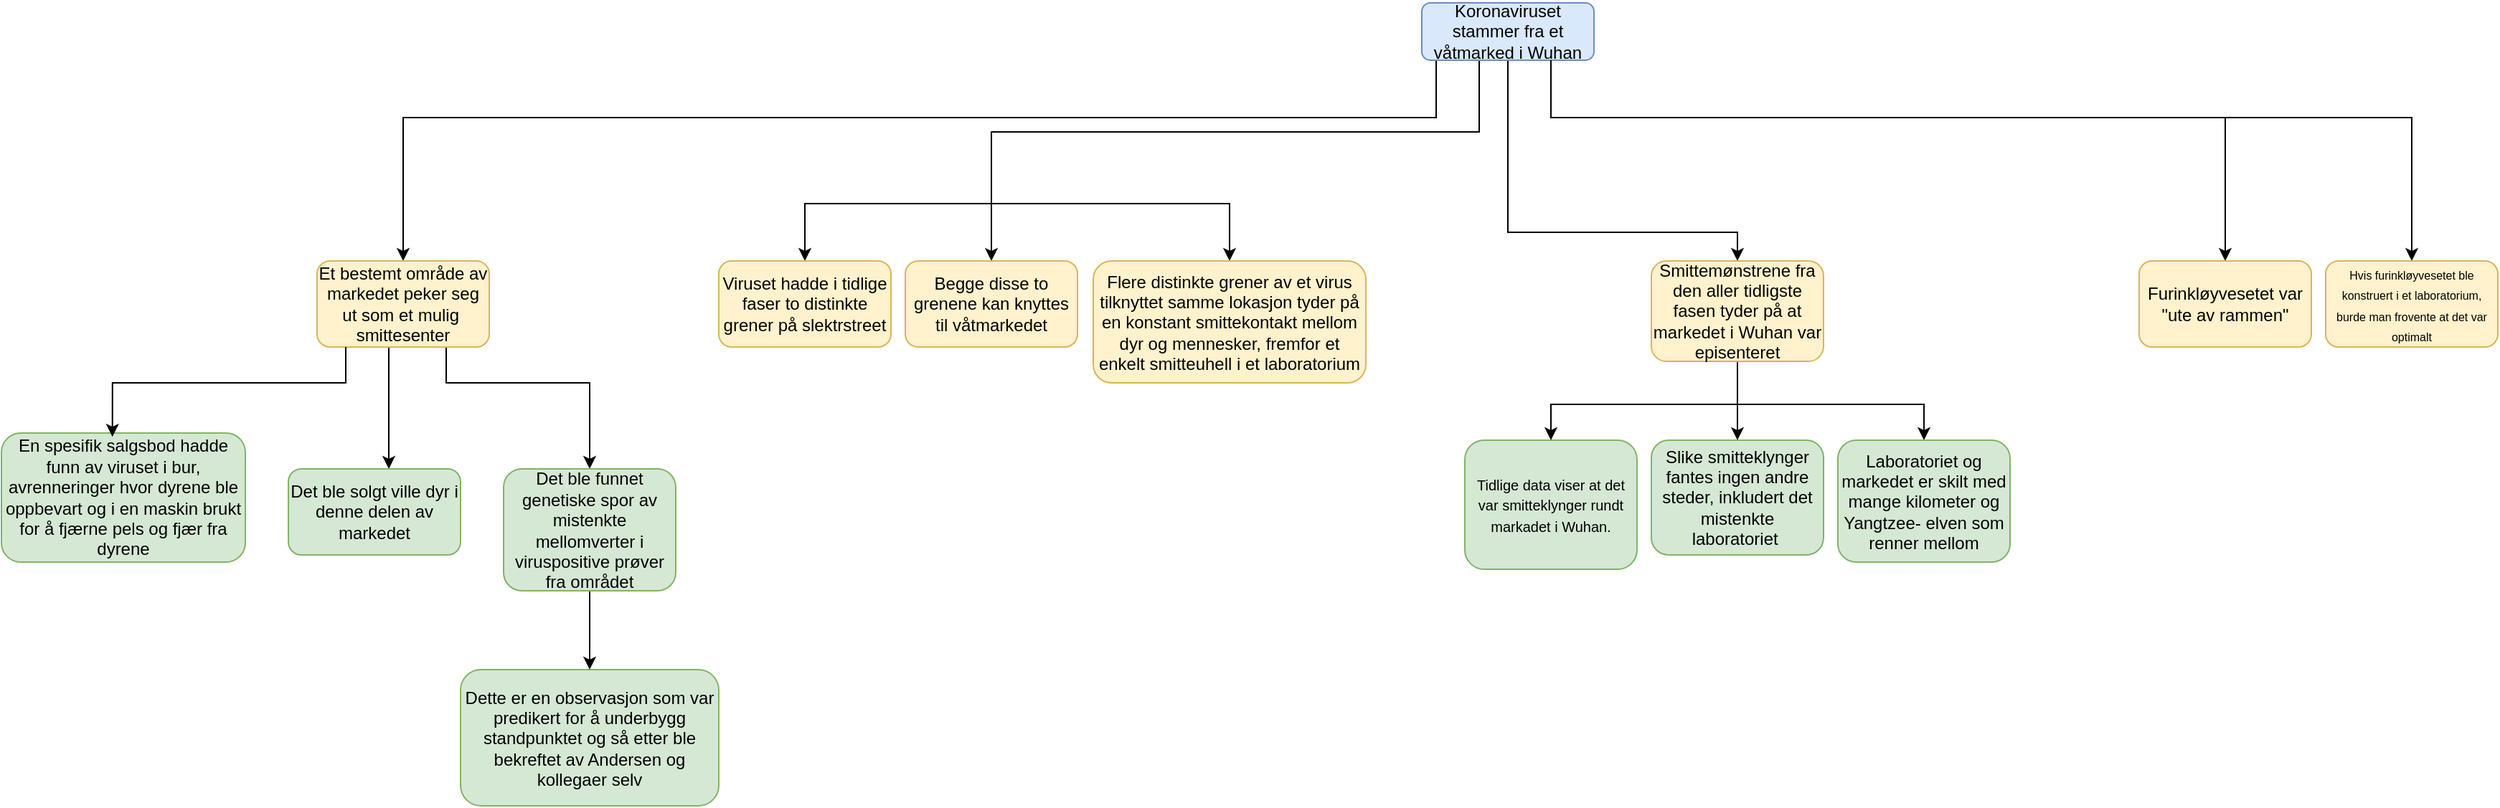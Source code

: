 <mxfile version="26.0.15">
  <diagram id="C5RBs43oDa-KdzZeNtuy" name="Page-1">
    <mxGraphModel dx="1396" dy="819" grid="1" gridSize="10" guides="1" tooltips="1" connect="1" arrows="1" fold="1" page="1" pageScale="1" pageWidth="827" pageHeight="1169" math="0" shadow="0">
      <root>
        <mxCell id="WIyWlLk6GJQsqaUBKTNV-0" />
        <mxCell id="WIyWlLk6GJQsqaUBKTNV-1" parent="WIyWlLk6GJQsqaUBKTNV-0" />
        <mxCell id="qgIhc6_JNdEepbSHiWrf-15" style="edgeStyle=orthogonalEdgeStyle;rounded=0;orthogonalLoop=1;jettySize=auto;html=1;entryX=0.5;entryY=0;entryDx=0;entryDy=0;" edge="1" parent="WIyWlLk6GJQsqaUBKTNV-1" source="WIyWlLk6GJQsqaUBKTNV-3" target="qgIhc6_JNdEepbSHiWrf-14">
          <mxGeometry relative="1" as="geometry">
            <Array as="points">
              <mxPoint x="1100" y="200" />
            </Array>
          </mxGeometry>
        </mxCell>
        <mxCell id="qgIhc6_JNdEepbSHiWrf-21" style="edgeStyle=orthogonalEdgeStyle;rounded=0;orthogonalLoop=1;jettySize=auto;html=1;entryX=0.5;entryY=0;entryDx=0;entryDy=0;" edge="1" parent="WIyWlLk6GJQsqaUBKTNV-1" source="WIyWlLk6GJQsqaUBKTNV-3" target="qgIhc6_JNdEepbSHiWrf-18">
          <mxGeometry relative="1" as="geometry">
            <Array as="points">
              <mxPoint x="1080" y="130" />
              <mxPoint x="740" y="130" />
            </Array>
          </mxGeometry>
        </mxCell>
        <mxCell id="qgIhc6_JNdEepbSHiWrf-38" style="edgeStyle=orthogonalEdgeStyle;rounded=0;orthogonalLoop=1;jettySize=auto;html=1;entryX=0.5;entryY=0;entryDx=0;entryDy=0;" edge="1" parent="WIyWlLk6GJQsqaUBKTNV-1" target="qgIhc6_JNdEepbSHiWrf-24">
          <mxGeometry relative="1" as="geometry">
            <mxPoint x="1130" y="80" as="sourcePoint" />
            <mxPoint x="430" y="220" as="targetPoint" />
            <Array as="points">
              <mxPoint x="1050" y="80" />
              <mxPoint x="1050" y="120" />
              <mxPoint x="330" y="120" />
            </Array>
          </mxGeometry>
        </mxCell>
        <mxCell id="WIyWlLk6GJQsqaUBKTNV-3" value="Koronaviruset stammer fra et våtmarked i Wuhan" style="rounded=1;whiteSpace=wrap;html=1;fontSize=12;glass=0;strokeWidth=1;shadow=0;fillColor=#dae8fc;strokeColor=#6c8ebf;" parent="WIyWlLk6GJQsqaUBKTNV-1" vertex="1">
          <mxGeometry x="1040" y="40" width="120" height="40" as="geometry" />
        </mxCell>
        <mxCell id="qgIhc6_JNdEepbSHiWrf-4" style="edgeStyle=orthogonalEdgeStyle;rounded=0;orthogonalLoop=1;jettySize=auto;html=1;exitX=0.75;exitY=1;exitDx=0;exitDy=0;" edge="1" parent="WIyWlLk6GJQsqaUBKTNV-1" source="WIyWlLk6GJQsqaUBKTNV-3" target="qgIhc6_JNdEepbSHiWrf-0">
          <mxGeometry relative="1" as="geometry">
            <Array as="points">
              <mxPoint x="1130" y="120" />
              <mxPoint x="1600" y="120" />
            </Array>
          </mxGeometry>
        </mxCell>
        <mxCell id="qgIhc6_JNdEepbSHiWrf-0" value="Furinkløyvesetet var &quot;ute av rammen&quot;" style="rounded=1;whiteSpace=wrap;html=1;fillColor=#fff2cc;strokeColor=#d6b656;" vertex="1" parent="WIyWlLk6GJQsqaUBKTNV-1">
          <mxGeometry x="1540" y="220" width="120" height="60" as="geometry" />
        </mxCell>
        <mxCell id="qgIhc6_JNdEepbSHiWrf-5" style="edgeStyle=orthogonalEdgeStyle;rounded=0;orthogonalLoop=1;jettySize=auto;html=1;" edge="1" parent="WIyWlLk6GJQsqaUBKTNV-1" target="qgIhc6_JNdEepbSHiWrf-1">
          <mxGeometry relative="1" as="geometry">
            <mxPoint x="1600" y="190" as="sourcePoint" />
            <Array as="points">
              <mxPoint x="1600" y="120" />
              <mxPoint x="1730" y="120" />
            </Array>
          </mxGeometry>
        </mxCell>
        <mxCell id="qgIhc6_JNdEepbSHiWrf-1" value="&lt;font style=&quot;font-size: 8px;&quot;&gt;Hvis furinkløyvesetet ble konstruert i et laboratorium, burde man frovente at det var optimalt&lt;/font&gt;" style="rounded=1;whiteSpace=wrap;html=1;fillColor=#fff2cc;strokeColor=#d6b656;" vertex="1" parent="WIyWlLk6GJQsqaUBKTNV-1">
          <mxGeometry x="1670" y="220" width="120" height="60" as="geometry" />
        </mxCell>
        <mxCell id="qgIhc6_JNdEepbSHiWrf-8" value="&lt;font style=&quot;font-size: 10px;&quot;&gt;Tidlige data viser at det var smitteklynger rundt markadet i Wuhan.&lt;/font&gt;" style="rounded=1;whiteSpace=wrap;html=1;fillColor=#d5e8d4;strokeColor=#82b366;" vertex="1" parent="WIyWlLk6GJQsqaUBKTNV-1">
          <mxGeometry x="1070" y="345" width="120" height="90" as="geometry" />
        </mxCell>
        <mxCell id="qgIhc6_JNdEepbSHiWrf-11" style="edgeStyle=orthogonalEdgeStyle;rounded=0;orthogonalLoop=1;jettySize=auto;html=1;" edge="1" parent="WIyWlLk6GJQsqaUBKTNV-1" target="qgIhc6_JNdEepbSHiWrf-10">
          <mxGeometry relative="1" as="geometry">
            <mxPoint x="1230" y="320" as="sourcePoint" />
            <Array as="points">
              <mxPoint x="1260" y="320" />
            </Array>
          </mxGeometry>
        </mxCell>
        <mxCell id="qgIhc6_JNdEepbSHiWrf-10" value="Slike smitteklynger fantes ingen andre steder, inkludert det mistenkte laboratoriet&amp;nbsp;" style="rounded=1;whiteSpace=wrap;html=1;fillColor=#d5e8d4;strokeColor=#82b366;" vertex="1" parent="WIyWlLk6GJQsqaUBKTNV-1">
          <mxGeometry x="1200" y="345" width="120" height="80" as="geometry" />
        </mxCell>
        <mxCell id="qgIhc6_JNdEepbSHiWrf-13" style="edgeStyle=orthogonalEdgeStyle;rounded=0;orthogonalLoop=1;jettySize=auto;html=1;" edge="1" parent="WIyWlLk6GJQsqaUBKTNV-1" target="qgIhc6_JNdEepbSHiWrf-12">
          <mxGeometry relative="1" as="geometry">
            <mxPoint x="1260" y="320.0" as="sourcePoint" />
            <Array as="points">
              <mxPoint x="1390" y="320" />
            </Array>
          </mxGeometry>
        </mxCell>
        <mxCell id="qgIhc6_JNdEepbSHiWrf-12" value="Laboratoriet og markedet er skilt med mange kilometer og Yangtzee- elven som renner mellom" style="rounded=1;whiteSpace=wrap;html=1;fillColor=#d5e8d4;strokeColor=#82b366;" vertex="1" parent="WIyWlLk6GJQsqaUBKTNV-1">
          <mxGeometry x="1330" y="345" width="120" height="85" as="geometry" />
        </mxCell>
        <mxCell id="qgIhc6_JNdEepbSHiWrf-16" style="edgeStyle=orthogonalEdgeStyle;rounded=0;orthogonalLoop=1;jettySize=auto;html=1;entryX=0.5;entryY=0;entryDx=0;entryDy=0;exitX=0.5;exitY=1;exitDx=0;exitDy=0;" edge="1" parent="WIyWlLk6GJQsqaUBKTNV-1" source="qgIhc6_JNdEepbSHiWrf-14" target="qgIhc6_JNdEepbSHiWrf-8">
          <mxGeometry relative="1" as="geometry">
            <Array as="points">
              <mxPoint x="1260" y="320" />
              <mxPoint x="1130" y="320" />
            </Array>
          </mxGeometry>
        </mxCell>
        <mxCell id="qgIhc6_JNdEepbSHiWrf-14" value="Smittemønstrene fra den aller tidligste fasen tyder på at markedet i Wuhan var episenteret" style="rounded=1;whiteSpace=wrap;html=1;fillColor=#fff2cc;strokeColor=#d6b656;" vertex="1" parent="WIyWlLk6GJQsqaUBKTNV-1">
          <mxGeometry x="1200" y="220" width="120" height="70" as="geometry" />
        </mxCell>
        <mxCell id="qgIhc6_JNdEepbSHiWrf-23" style="edgeStyle=orthogonalEdgeStyle;rounded=0;orthogonalLoop=1;jettySize=auto;html=1;exitX=0.5;exitY=0;exitDx=0;exitDy=0;entryX=0.5;entryY=0;entryDx=0;entryDy=0;" edge="1" parent="WIyWlLk6GJQsqaUBKTNV-1" target="qgIhc6_JNdEepbSHiWrf-17">
          <mxGeometry relative="1" as="geometry">
            <mxPoint x="600" y="210" as="targetPoint" />
            <mxPoint x="740" y="180.0" as="sourcePoint" />
            <Array as="points">
              <mxPoint x="610" y="180" />
            </Array>
          </mxGeometry>
        </mxCell>
        <mxCell id="qgIhc6_JNdEepbSHiWrf-17" value="Viruset hadde i tidlige faser to distinkte grener på slektrstreet" style="rounded=1;whiteSpace=wrap;html=1;fillColor=#fff2cc;strokeColor=#d6b656;" vertex="1" parent="WIyWlLk6GJQsqaUBKTNV-1">
          <mxGeometry x="550" y="220" width="120" height="60" as="geometry" />
        </mxCell>
        <mxCell id="qgIhc6_JNdEepbSHiWrf-18" value="Begge disse to grenene kan knyttes til våtmarkedet" style="rounded=1;whiteSpace=wrap;html=1;fillColor=#fff2cc;strokeColor=#d6b656;" vertex="1" parent="WIyWlLk6GJQsqaUBKTNV-1">
          <mxGeometry x="680" y="220" width="120" height="60" as="geometry" />
        </mxCell>
        <mxCell id="qgIhc6_JNdEepbSHiWrf-22" style="edgeStyle=orthogonalEdgeStyle;rounded=0;orthogonalLoop=1;jettySize=auto;html=1;" edge="1" parent="WIyWlLk6GJQsqaUBKTNV-1" target="qgIhc6_JNdEepbSHiWrf-20">
          <mxGeometry relative="1" as="geometry">
            <mxPoint x="740" y="180.0" as="sourcePoint" />
            <Array as="points">
              <mxPoint x="906" y="180" />
            </Array>
          </mxGeometry>
        </mxCell>
        <mxCell id="qgIhc6_JNdEepbSHiWrf-20" value="Flere distinkte grener av et virus tilknyttet samme lokasjon tyder på en konstant smittekontakt mellom dyr og mennesker, fremfor et enkelt smitteuhell i et laboratorium" style="rounded=1;whiteSpace=wrap;html=1;fillColor=#fff2cc;strokeColor=#d6b656;" vertex="1" parent="WIyWlLk6GJQsqaUBKTNV-1">
          <mxGeometry x="811" y="220" width="190" height="85" as="geometry" />
        </mxCell>
        <mxCell id="qgIhc6_JNdEepbSHiWrf-27" style="edgeStyle=orthogonalEdgeStyle;rounded=0;orthogonalLoop=1;jettySize=auto;html=1;" edge="1" parent="WIyWlLk6GJQsqaUBKTNV-1" source="qgIhc6_JNdEepbSHiWrf-24" target="qgIhc6_JNdEepbSHiWrf-25">
          <mxGeometry relative="1" as="geometry">
            <Array as="points">
              <mxPoint x="320" y="345" />
              <mxPoint x="320" y="345" />
            </Array>
          </mxGeometry>
        </mxCell>
        <mxCell id="qgIhc6_JNdEepbSHiWrf-35" style="edgeStyle=orthogonalEdgeStyle;rounded=0;orthogonalLoop=1;jettySize=auto;html=1;entryX=0.5;entryY=0;entryDx=0;entryDy=0;" edge="1" parent="WIyWlLk6GJQsqaUBKTNV-1" source="qgIhc6_JNdEepbSHiWrf-24" target="qgIhc6_JNdEepbSHiWrf-33">
          <mxGeometry relative="1" as="geometry">
            <Array as="points">
              <mxPoint x="360" y="305" />
              <mxPoint x="460" y="305" />
            </Array>
          </mxGeometry>
        </mxCell>
        <mxCell id="qgIhc6_JNdEepbSHiWrf-24" value="Et bestemt område av markedet peker seg ut som et mulig&amp;nbsp; smittesenter" style="rounded=1;whiteSpace=wrap;html=1;fillColor=#fff2cc;strokeColor=#d6b656;" vertex="1" parent="WIyWlLk6GJQsqaUBKTNV-1">
          <mxGeometry x="270" y="220" width="120" height="60" as="geometry" />
        </mxCell>
        <mxCell id="qgIhc6_JNdEepbSHiWrf-25" value="Det ble solgt ville dyr i denne delen av markedet" style="rounded=1;whiteSpace=wrap;html=1;fillColor=#d5e8d4;strokeColor=#82b366;" vertex="1" parent="WIyWlLk6GJQsqaUBKTNV-1">
          <mxGeometry x="250" y="365" width="120" height="60" as="geometry" />
        </mxCell>
        <mxCell id="qgIhc6_JNdEepbSHiWrf-26" value="En spesifik salgsbod hadde funn av viruset i bur, avrenneringer hvor dyrene ble oppbevart og i en maskin brukt for å fjærne pels og fjær fra dyrene" style="rounded=1;whiteSpace=wrap;html=1;fillColor=#d5e8d4;strokeColor=#82b366;" vertex="1" parent="WIyWlLk6GJQsqaUBKTNV-1">
          <mxGeometry x="50" y="340" width="170" height="90" as="geometry" />
        </mxCell>
        <mxCell id="qgIhc6_JNdEepbSHiWrf-30" value="Dette er en observasjon som var predikert for å underbygg standpunktet og så etter ble bekreftet av Andersen og kollegaer selv" style="rounded=1;whiteSpace=wrap;html=1;fillColor=#d5e8d4;strokeColor=#82b366;" vertex="1" parent="WIyWlLk6GJQsqaUBKTNV-1">
          <mxGeometry x="370" y="505" width="180" height="95" as="geometry" />
        </mxCell>
        <mxCell id="qgIhc6_JNdEepbSHiWrf-32" style="edgeStyle=orthogonalEdgeStyle;rounded=0;orthogonalLoop=1;jettySize=auto;html=1;entryX=0.455;entryY=0.029;entryDx=0;entryDy=0;entryPerimeter=0;" edge="1" parent="WIyWlLk6GJQsqaUBKTNV-1" source="qgIhc6_JNdEepbSHiWrf-24" target="qgIhc6_JNdEepbSHiWrf-26">
          <mxGeometry relative="1" as="geometry">
            <Array as="points">
              <mxPoint x="290" y="305" />
              <mxPoint x="127" y="305" />
            </Array>
          </mxGeometry>
        </mxCell>
        <mxCell id="qgIhc6_JNdEepbSHiWrf-34" value="" style="edgeStyle=orthogonalEdgeStyle;rounded=0;orthogonalLoop=1;jettySize=auto;html=1;" edge="1" parent="WIyWlLk6GJQsqaUBKTNV-1" source="qgIhc6_JNdEepbSHiWrf-33" target="qgIhc6_JNdEepbSHiWrf-30">
          <mxGeometry relative="1" as="geometry" />
        </mxCell>
        <mxCell id="qgIhc6_JNdEepbSHiWrf-33" value="Det ble funnet genetiske spor av mistenkte mellomverter i viruspositive prøver fra området" style="rounded=1;whiteSpace=wrap;html=1;fillColor=#d5e8d4;strokeColor=#82b366;" vertex="1" parent="WIyWlLk6GJQsqaUBKTNV-1">
          <mxGeometry x="400" y="365" width="120" height="85" as="geometry" />
        </mxCell>
      </root>
    </mxGraphModel>
  </diagram>
</mxfile>
